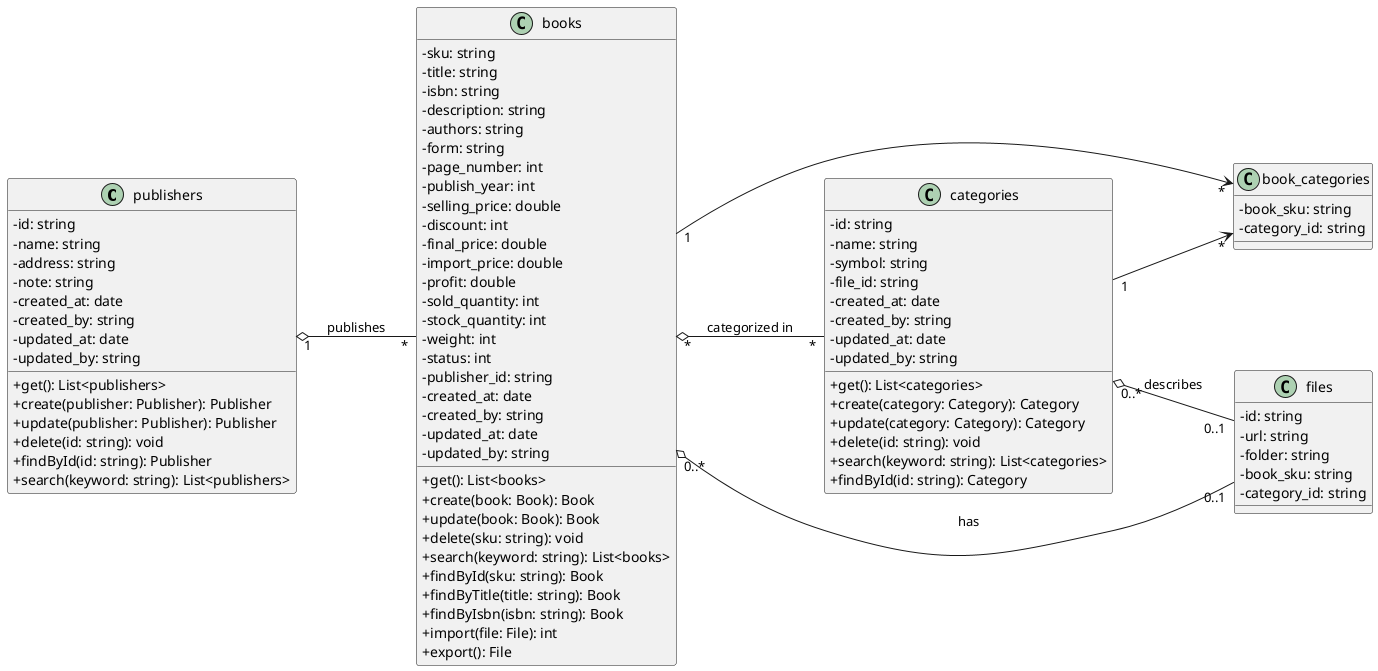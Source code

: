 @startuml
left to right direction

skinparam classAttributeIconSize 0

class publishers {
    - id: string
    - name: string
    - address: string
    - note: string
    - created_at: date
    - created_by: string
    - updated_at: date
    - updated_by: string
    + get(): List<publishers>
    + create(publisher: Publisher): Publisher
    + update(publisher: Publisher): Publisher
    + delete(id: string): void
    + findById(id: string): Publisher
    + search(keyword: string): List<publishers>
}

class books {
    - sku: string
    - title: string
    - isbn: string
    - description: string
    - authors: string
    - form: string
    - page_number: int
    - publish_year: int
    - selling_price: double
    - discount: int
    - final_price: double
    - import_price: double
    - profit: double
    - sold_quantity: int
    - stock_quantity: int
    - weight: int
    - status: int
    - publisher_id: string
    - created_at: date
    - created_by: string
    - updated_at: date
    - updated_by: string
    + get(): List<books>
    + create(book: Book): Book
    + update(book: Book): Book
    + delete(sku: string): void
    + search(keyword: string): List<books>
    + findById(sku: string): Book
    + findByTitle(title: string): Book
    + findByIsbn(isbn: string): Book
    + import(file: File): int
    + export(): File
}

class categories {
    - id: string
    - name: string
    - symbol: string
    - file_id: string
    - created_at: date
    - created_by: string
    - updated_at: date
    - updated_by: string
    + get(): List<categories>
    + create(category: Category): Category
    + update(category: Category): Category
    + delete(id: string): void
    + search(keyword: string): List<categories>
    + findById(id: string): Category
}

class book_categories {
    - book_sku: string
    - category_id: string
}

class files {
    - id: string
    - url: string
    - folder: string
    - book_sku: string
    - category_id: string
}

' Mối quan hệ và ràng buộc
publishers "1" o-- "*" books : publishes
books "*" o-- "*" categories : categorized in
books "1" --> "*" book_categories
categories "1" --> "*" book_categories

books "0..*" o-- "0..1" files : has
categories "0..*" o-- "0..1" files : describes

@enduml

